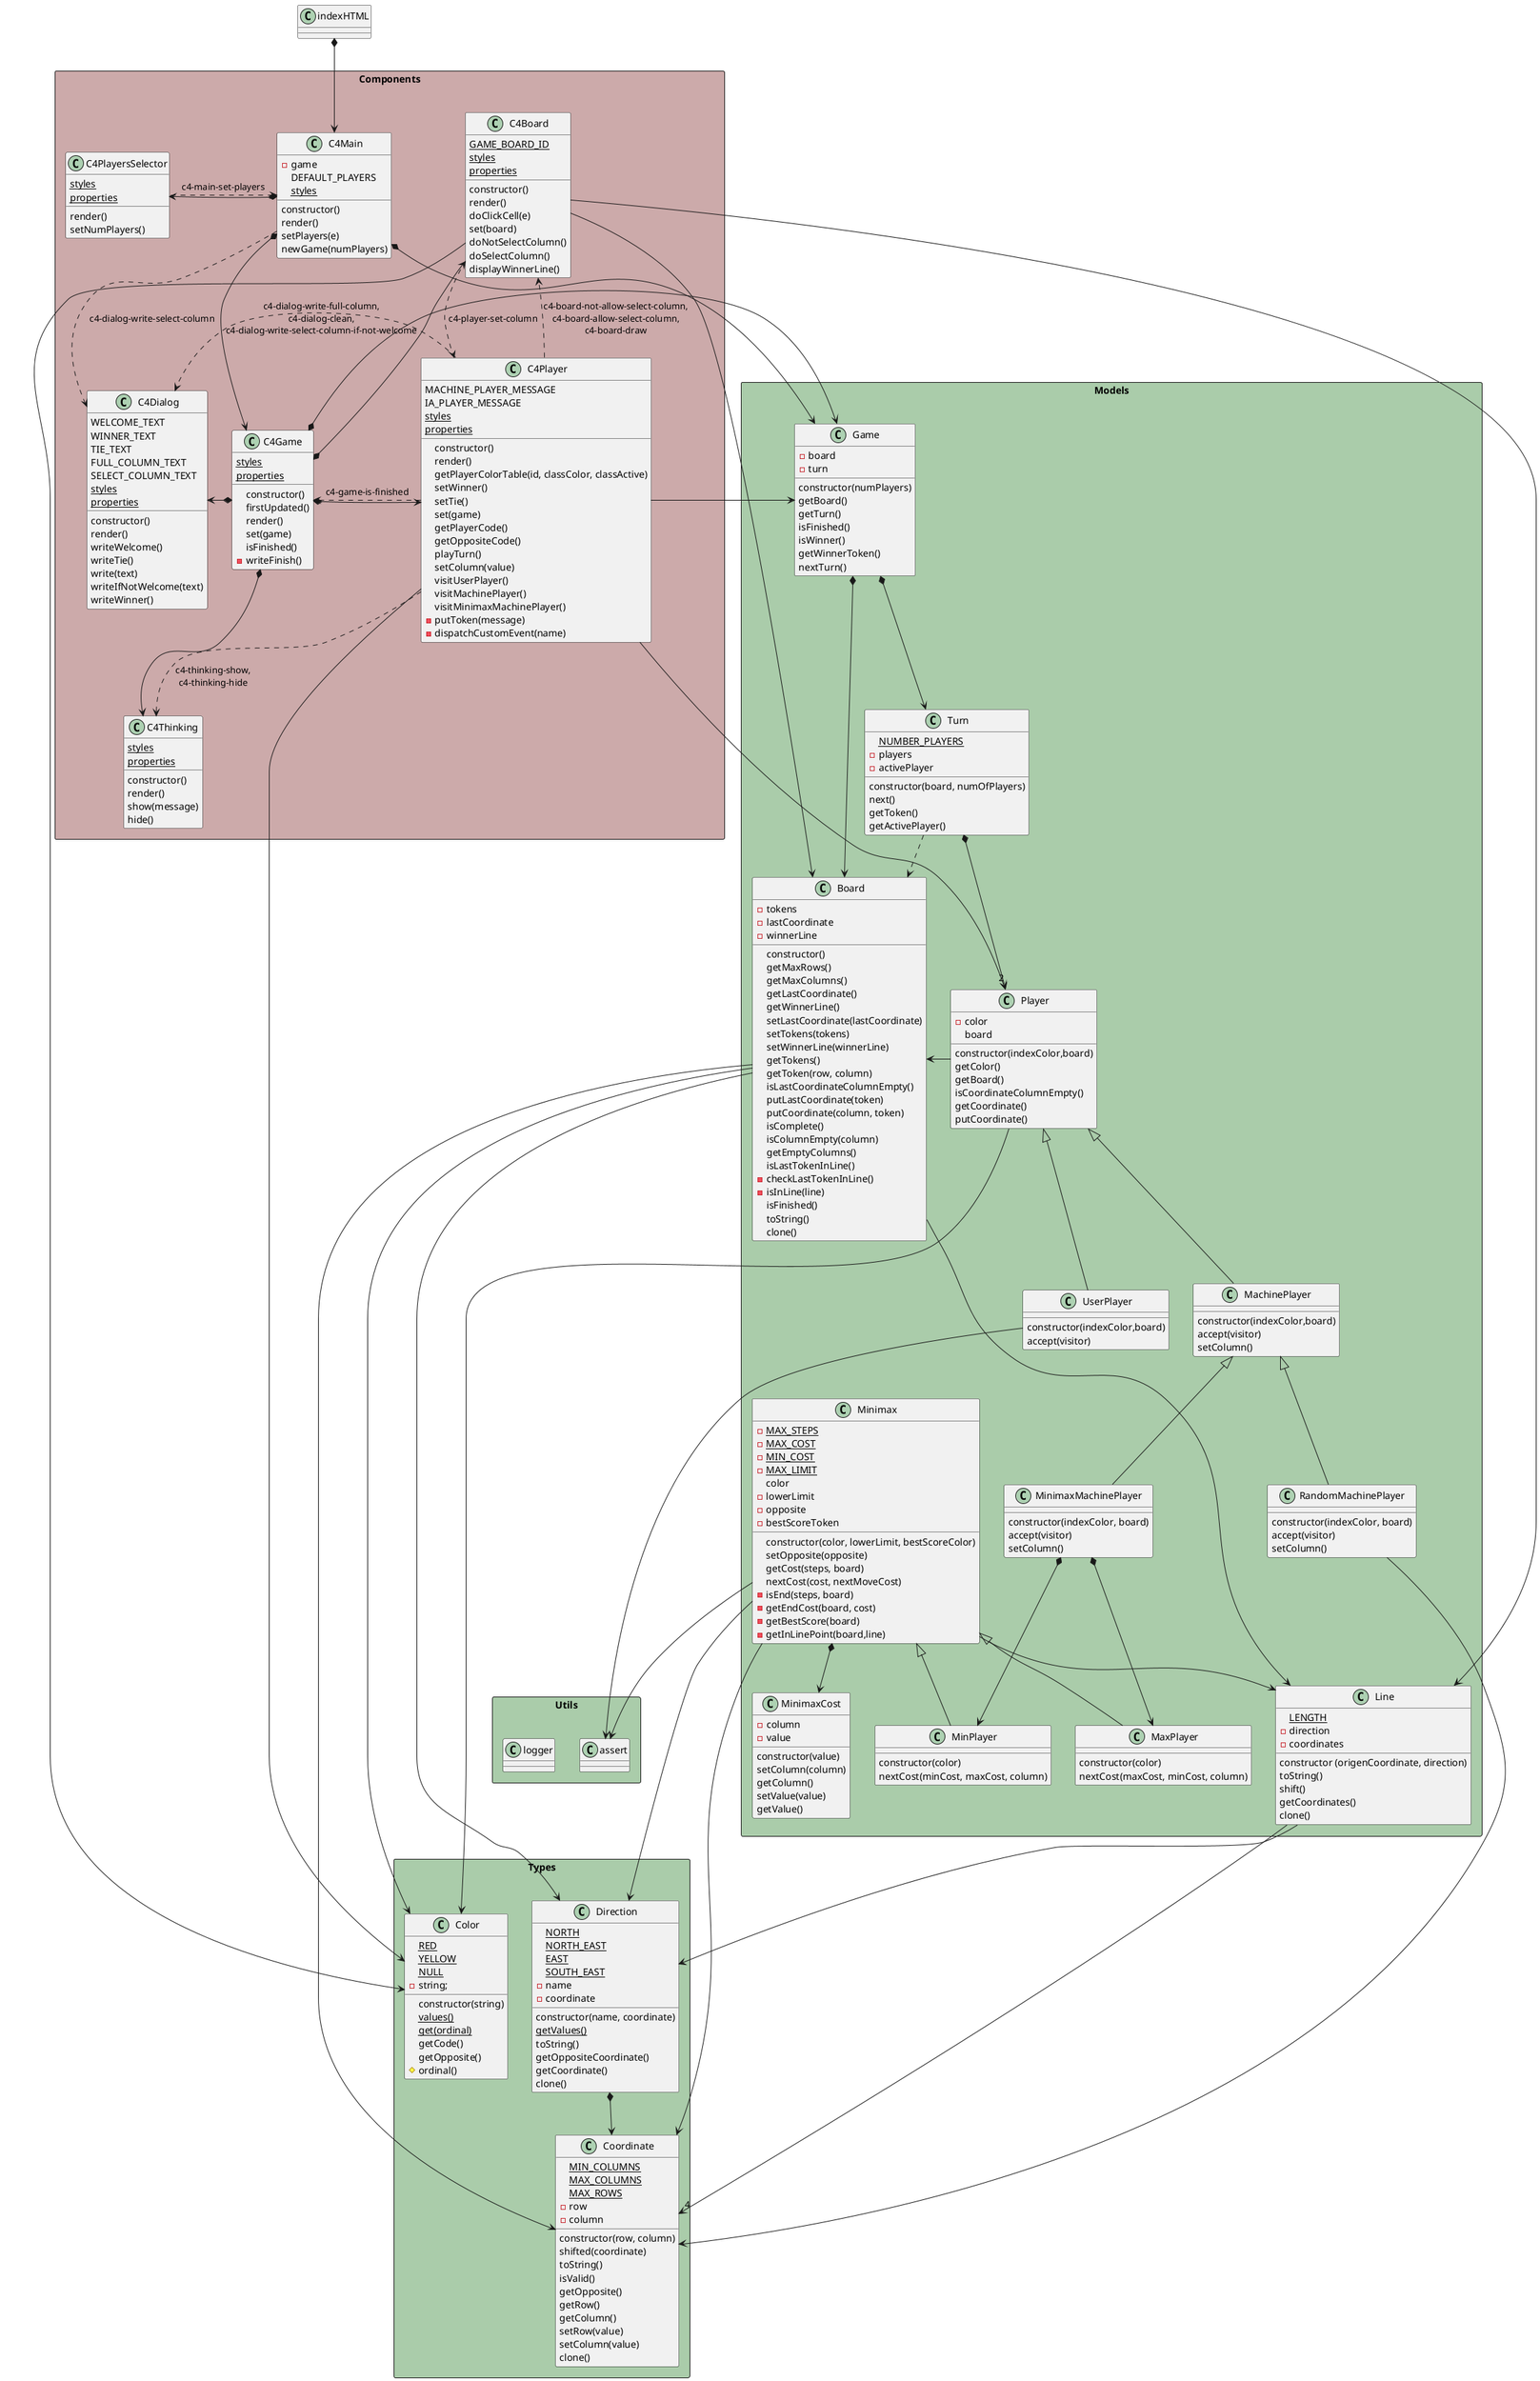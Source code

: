 @startuml connect4_classNotation_viewsWeb_classdiagram

package "Types" <<Rectangle>> #aca {
    class Coordinate {
        {static} MIN_COLUMNS
        {static} MAX_COLUMNS
        {static} MAX_ROWS
        -row
        -column
        constructor(row, column)
        shifted(coordinate)
        toString()
        isValid()
        getOpposite()
        getRow()
        getColumn()
        setRow(value)
        setColumn(value)
        clone()
    }

    class Direction {
        {static} NORTH
        {static} NORTH_EAST
        {static} EAST
        {static} SOUTH_EAST
        -name
        -coordinate
        constructor(name, coordinate)
        {static} getValues()
        toString()
        getOppositeCoordinate()
        getCoordinate()
        clone()
    }

    class Color {
        {static} RED
        {static} YELLOW
        {static} NULL
        -string;
        constructor(string) 
        {static} values()
        {static} get(ordinal)
        getCode()
        getOpposite()
        #ordinal()
    }    
}    

package "Utils" <<Rectangle>> #aca {
    class assert
    class logger
}   

package "Models" <<Rectangle>> #aca {

    class Board {
        -tokens
        -lastCoordinate
        -winnerLine
        constructor()
        getMaxRows()
        getMaxColumns()
        getLastCoordinate()
        getWinnerLine()
        setLastCoordinate(lastCoordinate)
        setTokens(tokens)
        setWinnerLine(winnerLine)
        getTokens()
        getToken(row, column)
        isLastCoordinateColumnEmpty()
        putLastCoordinate(token)
        putCoordinate(column, token)
        isComplete()
        isColumnEmpty(column)
        getEmptyColumns()
        isLastTokenInLine()
        -checkLastTokenInLine() 
        -isInLine(line)
        isFinished()
        toString()
        clone()
    }

    class Game {
        -board
        -turn
        constructor(numPlayers)
        getBoard()
        getTurn()
        isFinished()
        isWinner()
        getWinnerToken()
        nextTurn()
    }

    class Line {
        {static} LENGTH
        -direction
        -coordinates
        constructor (origenCoordinate, direction)
        toString()
        shift()
        getCoordinates()
        clone()
    }

    class Player{
        -color
        board
        constructor(indexColor,board)
        getColor()
        getBoard()
        isCoordinateColumnEmpty()
        getCoordinate()
        putCoordinate()
    }

    class UserPlayer extends Player{
        constructor(indexColor,board)
        accept(visitor) 
    }

    class MachinePlayer extends Player{
        constructor(indexColor,board)
        accept(visitor)
        setColumn()
    }    

    class RandomMachinePlayer extends MachinePlayer{
        constructor(indexColor, board)
        accept(visitor)    
        setColumn()
    }  

    class MinimaxMachinePlayer extends MachinePlayer{
        constructor(indexColor, board)
        accept(visitor)
        setColumn()
    }

    class Minimax {
        {static} -MAX_STEPS
        {static} -MAX_COST
        {static} -MIN_COST
        {static} -MAX_LIMIT 
        color
        -lowerLimit
        -opposite
        -bestScoreToken
        constructor(color, lowerLimit, bestScoreColor)
        setOpposite(opposite)
        getCost(steps, board)
        nextCost(cost, nextMoveCost)
        -isEnd(steps, board)
        -getEndCost(board, cost)
        -getBestScore(board)
        -getInLinePoint(board,line)
    }

    class MaxPlayer extends Minimax {
        constructor(color)
        nextCost(maxCost, minCost, column)
    }

    class MinPlayer extends Minimax {
        constructor(color)
        nextCost(minCost, maxCost, column)
    }

    class MinimaxCost {
        -column
        -value

        constructor(value)
        setColumn(column)
        getColumn()
        setValue(value)
        getValue()
    }

    class Turn{
        {static} NUMBER_PLAYERS
        -players
        -activePlayer
        constructor(board, numOfPlayers)
        next()
        getToken()
        getActivePlayer()
    }
}

package "Components" <<Rectangle>> #caa {
    class C4Board{
        {static} GAME_BOARD_ID
        {static} styles
        {static} properties
        constructor()
        render()
        doClickCell(e)
        set(board)
        doNotSelectColumn()
        doSelectColumn()
        displayWinnerLine()
    }

    class C4Main {
        -game
        DEFAULT_PLAYERS
        {static} styles
        constructor()
        render()
        setPlayers(e)
        newGame(numPlayers)
    }

    class C4Dialog {
        WELCOME_TEXT
        WINNER_TEXT
        TIE_TEXT
        FULL_COLUMN_TEXT
        SELECT_COLUMN_TEXT
        {static} styles
        {static} properties
        constructor()
        render()
        writeWelcome()
        writeTie()
        write(text)
        writeIfNotWelcome(text)
        writeWinner()
    }

    class C4Game {
        {static} styles
        {static} properties
        constructor()
        firstUpdated()
        render()
        set(game)
        isFinished()
        -writeFinish()
    }

    class C4PlayersSelector {
        {static} styles
        {static} properties
        render()
        setNumPlayers()
    }

    class C4Player {
        MACHINE_PLAYER_MESSAGE
        IA_PLAYER_MESSAGE
        {static} styles
        {static} properties
        constructor()
        render()
        getPlayerColorTable(id, classColor, classActive)
        setWinner()
        setTie()
        set(game)
        getPlayerCode()
        getOppositeCode()
        playTurn()
        setColumn(value)
        visitUserPlayer()
        visitMachinePlayer()
        visitMinimaxMachinePlayer()
        -putToken(message)
        -dispatchCustomEvent(name)
    }

    class C4Thinking {
        {static} styles
        {static} properties
        constructor()
        render()
        show(message)
        hide()
    }
}

Direction *-down-> Coordinate

Line -down-> "4" Coordinate
Line -down-> Direction

Board -down-> Coordinate
Board -down-> Direction
Board -down-> Line
Board -down-> Color

Player -down-> Color

RandomMachinePlayer --> Coordinate

MinimaxMachinePlayer *-d-> MaxPlayer
MinimaxMachinePlayer *-d-> MinPlayer

Minimax -d-> Line
Minimax -d-> Coordinate
Minimax -d-> Direction
Minimax *-d-> MinimaxCost
Minimax --> assert

UserPlayer --> assert

Turn *-down-> "2" Player
Turn .-> Board

Player -r-> Board

Game *-down-> Board
Game *-down-> Turn

C4Board -> Board
C4Board -> Line
C4Board -> Color

C4Board .> C4Player : c4-player-set-column

C4Player -> Player
C4Player -> Game
C4Player -> Color

C4Player .> C4Dialog : c4-dialog-write-full-column,\nc4-dialog-clean,\nc4-dialog-write-select-column-if-not-welcome
C4Player .> C4Board : c4-board-not-allow-select-column,\nc4-board-allow-select-column,\nc4-board-draw
C4Player .> C4Game: c4-game-is-finished
C4Player .> C4Thinking: c4-thinking-show,\nc4-thinking-hide

C4Game *-> Game
C4Game *-down-> C4Board
C4Game *-down-> C4Player
C4Game *-left-> C4Dialog
C4Game *-down-> C4Thinking

C4Main *-d-> Game
C4Main *-down-> C4Game
C4Main *-left-> C4PlayersSelector

C4Main .> C4Dialog : c4-dialog-write-select-column

C4PlayersSelector .up.> C4Main: c4-main-set-players

indexHTML *-down-> C4Main

@enduml